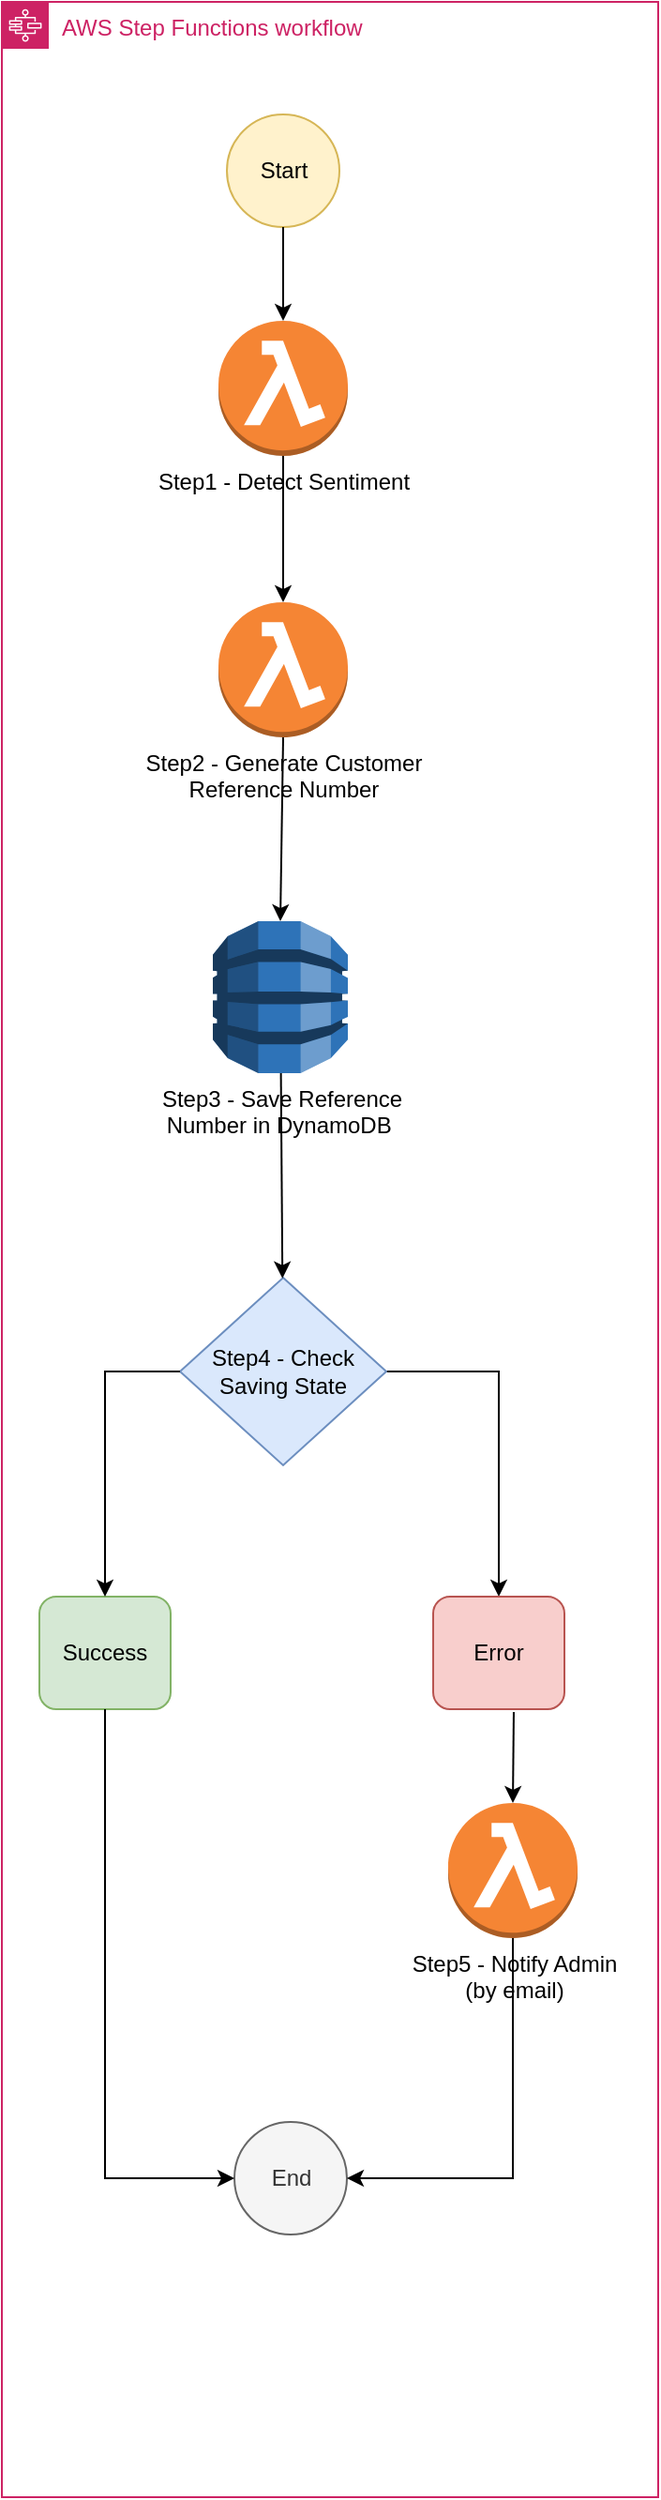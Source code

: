 <mxfile version="20.3.0" type="device"><diagram id="aP7R2I1IOG8nh6Tt0-DL" name="Page-1"><mxGraphModel dx="946" dy="578" grid="1" gridSize="10" guides="1" tooltips="1" connect="1" arrows="1" fold="1" page="1" pageScale="1" pageWidth="827" pageHeight="1169" math="0" shadow="0"><root><mxCell id="0"/><mxCell id="1" parent="0"/><mxCell id="mWOVfP4wBCHhXUiV4rVD-2" value="AWS Step Functions workflow" style="points=[[0,0],[0.25,0],[0.5,0],[0.75,0],[1,0],[1,0.25],[1,0.5],[1,0.75],[1,1],[0.75,1],[0.5,1],[0.25,1],[0,1],[0,0.75],[0,0.5],[0,0.25]];outlineConnect=0;gradientColor=none;html=1;whiteSpace=wrap;fontSize=12;fontStyle=0;container=1;pointerEvents=0;collapsible=0;recursiveResize=0;shape=mxgraph.aws4.group;grIcon=mxgraph.aws4.group_aws_step_functions_workflow;strokeColor=#CD2264;fillColor=none;verticalAlign=top;align=left;spacingLeft=30;fontColor=#CD2264;dashed=0;" vertex="1" parent="1"><mxGeometry x="230" y="30" width="350" height="1330" as="geometry"/></mxCell><mxCell id="mWOVfP4wBCHhXUiV4rVD-26" value="" style="endArrow=classic;html=1;rounded=0;exitX=1;exitY=0.5;exitDx=0;exitDy=0;entryX=0.5;entryY=0;entryDx=0;entryDy=0;edgeStyle=orthogonalEdgeStyle;" edge="1" parent="mWOVfP4wBCHhXUiV4rVD-2" source="mWOVfP4wBCHhXUiV4rVD-10" target="mWOVfP4wBCHhXUiV4rVD-23"><mxGeometry width="50" height="50" relative="1" as="geometry"><mxPoint x="140" y="870" as="sourcePoint"/><mxPoint x="190" y="820" as="targetPoint"/></mxGeometry></mxCell><mxCell id="mWOVfP4wBCHhXUiV4rVD-3" value="Step1 - Detect Sentiment" style="outlineConnect=0;dashed=0;verticalLabelPosition=bottom;verticalAlign=top;align=center;html=1;shape=mxgraph.aws3.lambda_function;fillColor=#F58534;gradientColor=none;" vertex="1" parent="mWOVfP4wBCHhXUiV4rVD-2"><mxGeometry x="115.5" y="170" width="69" height="72" as="geometry"/></mxCell><mxCell id="mWOVfP4wBCHhXUiV4rVD-5" value="Step2 - Generate Customer&lt;br&gt;Reference Number" style="outlineConnect=0;dashed=0;verticalLabelPosition=bottom;verticalAlign=top;align=center;html=1;shape=mxgraph.aws3.lambda_function;fillColor=#F58534;gradientColor=none;" vertex="1" parent="mWOVfP4wBCHhXUiV4rVD-2"><mxGeometry x="115.5" y="320" width="69" height="72" as="geometry"/></mxCell><mxCell id="mWOVfP4wBCHhXUiV4rVD-6" value="" style="endArrow=classic;html=1;rounded=0;exitX=0.5;exitY=1;exitDx=0;exitDy=0;exitPerimeter=0;" edge="1" parent="mWOVfP4wBCHhXUiV4rVD-2" source="mWOVfP4wBCHhXUiV4rVD-3" target="mWOVfP4wBCHhXUiV4rVD-5"><mxGeometry width="50" height="50" relative="1" as="geometry"><mxPoint x="140" y="300" as="sourcePoint"/><mxPoint x="190" y="250" as="targetPoint"/></mxGeometry></mxCell><mxCell id="mWOVfP4wBCHhXUiV4rVD-8" value="Step3 - Save Reference &lt;br&gt;Number in DynamoDB&amp;nbsp;" style="outlineConnect=0;dashed=0;verticalLabelPosition=bottom;verticalAlign=top;align=center;html=1;shape=mxgraph.aws3.dynamo_db;fillColor=#2E73B8;gradientColor=none;" vertex="1" parent="mWOVfP4wBCHhXUiV4rVD-2"><mxGeometry x="112.5" y="490" width="72" height="81" as="geometry"/></mxCell><mxCell id="mWOVfP4wBCHhXUiV4rVD-9" value="" style="endArrow=classic;html=1;rounded=0;exitX=0.5;exitY=1;exitDx=0;exitDy=0;exitPerimeter=0;entryX=0.5;entryY=0;entryDx=0;entryDy=0;entryPerimeter=0;" edge="1" parent="mWOVfP4wBCHhXUiV4rVD-2" source="mWOVfP4wBCHhXUiV4rVD-5" target="mWOVfP4wBCHhXUiV4rVD-8"><mxGeometry width="50" height="50" relative="1" as="geometry"><mxPoint x="140" y="500" as="sourcePoint"/><mxPoint x="190" y="450" as="targetPoint"/></mxGeometry></mxCell><mxCell id="mWOVfP4wBCHhXUiV4rVD-10" value="Step4 - Check Saving State" style="rhombus;whiteSpace=wrap;html=1;fillColor=#dae8fc;strokeColor=#6c8ebf;" vertex="1" parent="mWOVfP4wBCHhXUiV4rVD-2"><mxGeometry x="95" y="680" width="110" height="100" as="geometry"/></mxCell><mxCell id="mWOVfP4wBCHhXUiV4rVD-11" value="" style="endArrow=classic;html=1;rounded=0;" edge="1" parent="mWOVfP4wBCHhXUiV4rVD-2" source="mWOVfP4wBCHhXUiV4rVD-8" target="mWOVfP4wBCHhXUiV4rVD-10"><mxGeometry width="50" height="50" relative="1" as="geometry"><mxPoint x="140" y="700" as="sourcePoint"/><mxPoint x="190" y="650" as="targetPoint"/></mxGeometry></mxCell><mxCell id="mWOVfP4wBCHhXUiV4rVD-13" value="Success" style="rounded=1;whiteSpace=wrap;html=1;fillColor=#d5e8d4;strokeColor=#82b366;" vertex="1" parent="mWOVfP4wBCHhXUiV4rVD-2"><mxGeometry x="20" y="850" width="70" height="60" as="geometry"/></mxCell><mxCell id="mWOVfP4wBCHhXUiV4rVD-23" value="Error" style="rounded=1;whiteSpace=wrap;html=1;fillColor=#f8cecc;strokeColor=#b85450;" vertex="1" parent="mWOVfP4wBCHhXUiV4rVD-2"><mxGeometry x="230" y="850" width="70" height="60" as="geometry"/></mxCell><mxCell id="mWOVfP4wBCHhXUiV4rVD-24" value="Step5 - Notify Admin &lt;br&gt;(by email)" style="outlineConnect=0;dashed=0;verticalLabelPosition=bottom;verticalAlign=top;align=center;html=1;shape=mxgraph.aws3.lambda_function;fillColor=#F58534;gradientColor=none;" vertex="1" parent="mWOVfP4wBCHhXUiV4rVD-2"><mxGeometry x="238" y="960" width="69" height="72" as="geometry"/></mxCell><mxCell id="mWOVfP4wBCHhXUiV4rVD-25" value="" style="endArrow=classic;html=1;rounded=0;exitX=0;exitY=0.5;exitDx=0;exitDy=0;entryX=0.5;entryY=0;entryDx=0;entryDy=0;edgeStyle=orthogonalEdgeStyle;" edge="1" parent="mWOVfP4wBCHhXUiV4rVD-2" source="mWOVfP4wBCHhXUiV4rVD-10" target="mWOVfP4wBCHhXUiV4rVD-13"><mxGeometry width="50" height="50" relative="1" as="geometry"><mxPoint x="140" y="870" as="sourcePoint"/><mxPoint x="190" y="820" as="targetPoint"/></mxGeometry></mxCell><mxCell id="mWOVfP4wBCHhXUiV4rVD-27" value="" style="endArrow=classic;html=1;rounded=0;exitX=0.614;exitY=1.025;exitDx=0;exitDy=0;exitPerimeter=0;entryX=0.5;entryY=0;entryDx=0;entryDy=0;entryPerimeter=0;" edge="1" parent="mWOVfP4wBCHhXUiV4rVD-2" source="mWOVfP4wBCHhXUiV4rVD-23" target="mWOVfP4wBCHhXUiV4rVD-24"><mxGeometry width="50" height="50" relative="1" as="geometry"><mxPoint x="140" y="920" as="sourcePoint"/><mxPoint x="190" y="870" as="targetPoint"/></mxGeometry></mxCell><mxCell id="mWOVfP4wBCHhXUiV4rVD-1" value="Start" style="shape=ellipse;html=1;dashed=0;whitespace=wrap;aspect=fixed;perimeter=ellipsePerimeter;fillColor=#fff2cc;strokeColor=#d6b656;" vertex="1" parent="mWOVfP4wBCHhXUiV4rVD-2"><mxGeometry x="120" y="60" width="60" height="60" as="geometry"/></mxCell><mxCell id="mWOVfP4wBCHhXUiV4rVD-4" value="" style="endArrow=classic;html=1;rounded=0;exitX=0.5;exitY=1;exitDx=0;exitDy=0;" edge="1" parent="mWOVfP4wBCHhXUiV4rVD-2" source="mWOVfP4wBCHhXUiV4rVD-1" target="mWOVfP4wBCHhXUiV4rVD-3"><mxGeometry width="50" height="50" relative="1" as="geometry"><mxPoint x="160" y="290" as="sourcePoint"/><mxPoint x="210" y="240" as="targetPoint"/></mxGeometry></mxCell><mxCell id="mWOVfP4wBCHhXUiV4rVD-28" value="End" style="shape=ellipse;html=1;dashed=0;whitespace=wrap;aspect=fixed;perimeter=ellipsePerimeter;fillColor=#f5f5f5;strokeColor=#666666;fontColor=#333333;" vertex="1" parent="1"><mxGeometry x="354" y="1160" width="60" height="60" as="geometry"/></mxCell><mxCell id="mWOVfP4wBCHhXUiV4rVD-29" value="" style="endArrow=classic;html=1;rounded=0;entryX=0;entryY=0.5;entryDx=0;entryDy=0;edgeStyle=orthogonalEdgeStyle;exitX=0.5;exitY=1;exitDx=0;exitDy=0;" edge="1" parent="1" source="mWOVfP4wBCHhXUiV4rVD-13" target="mWOVfP4wBCHhXUiV4rVD-28"><mxGeometry width="50" height="50" relative="1" as="geometry"><mxPoint x="390" y="1130" as="sourcePoint"/><mxPoint x="440" y="1080" as="targetPoint"/></mxGeometry></mxCell><mxCell id="mWOVfP4wBCHhXUiV4rVD-30" value="" style="endArrow=classic;html=1;rounded=0;exitX=0.5;exitY=1;exitDx=0;exitDy=0;exitPerimeter=0;entryX=1;entryY=0.5;entryDx=0;entryDy=0;edgeStyle=orthogonalEdgeStyle;" edge="1" parent="1" source="mWOVfP4wBCHhXUiV4rVD-24" target="mWOVfP4wBCHhXUiV4rVD-28"><mxGeometry width="50" height="50" relative="1" as="geometry"><mxPoint x="390" y="1110" as="sourcePoint"/><mxPoint x="440" y="1060" as="targetPoint"/></mxGeometry></mxCell></root></mxGraphModel></diagram></mxfile>